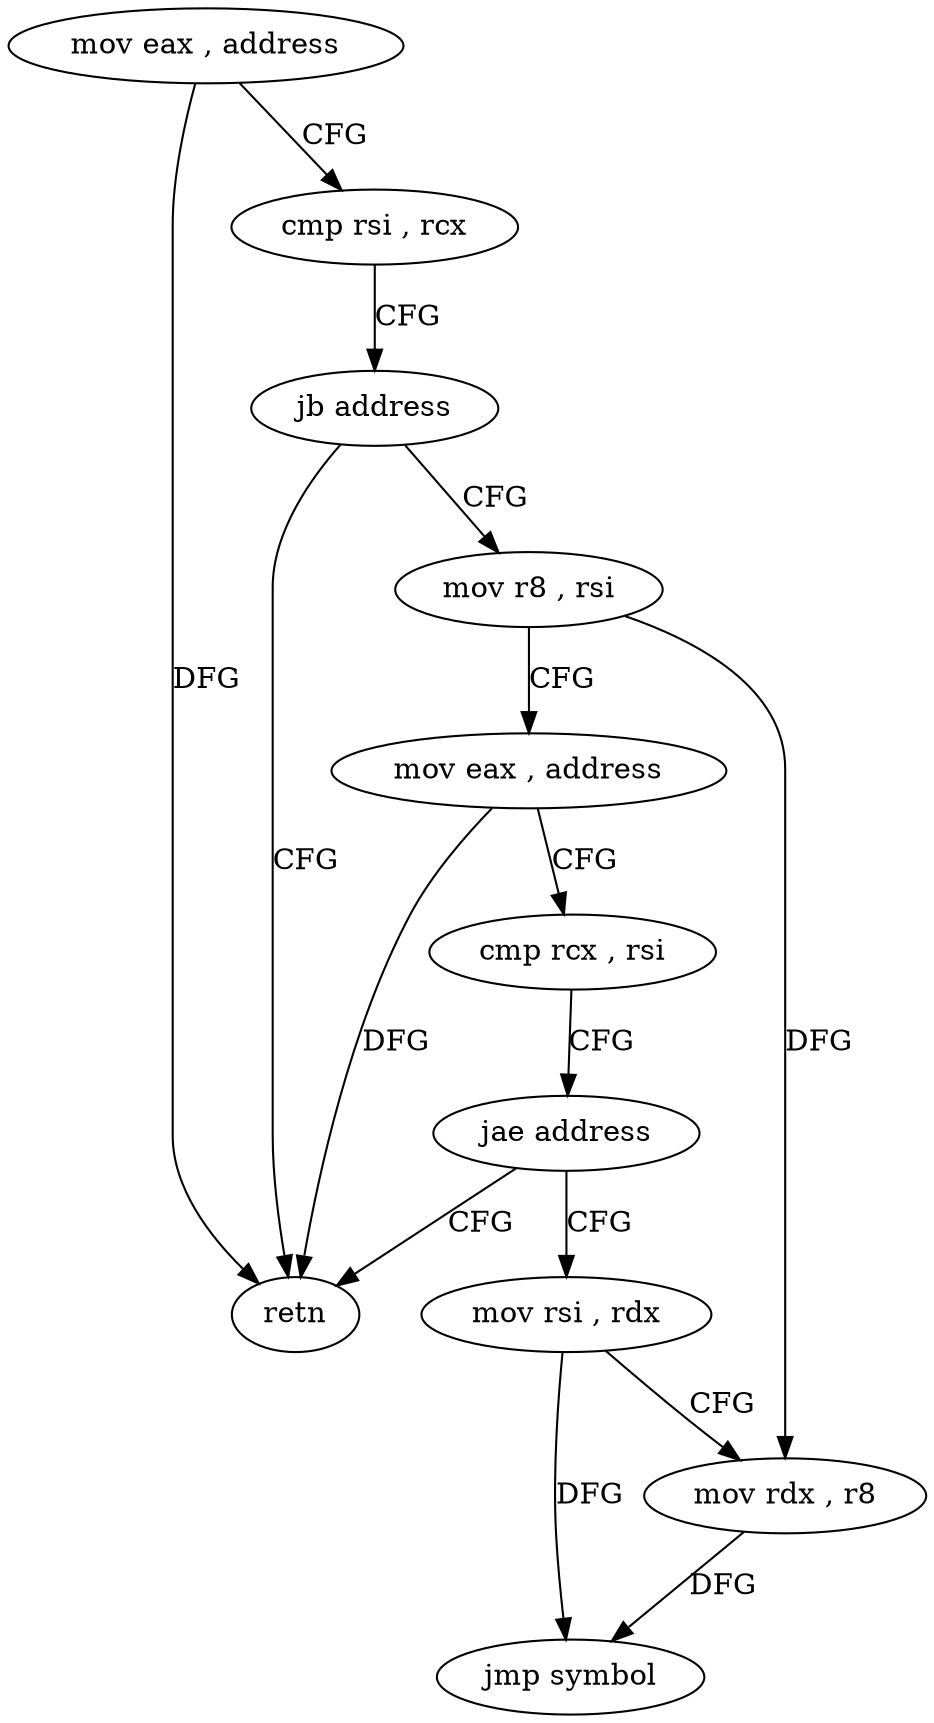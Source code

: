 digraph "func" {
"4206304" [label = "mov eax , address" ]
"4206309" [label = "cmp rsi , rcx" ]
"4206312" [label = "jb address" ]
"4206327" [label = "retn" ]
"4206314" [label = "mov r8 , rsi" ]
"4206317" [label = "mov eax , address" ]
"4206322" [label = "cmp rcx , rsi" ]
"4206325" [label = "jae address" ]
"4206328" [label = "mov rsi , rdx" ]
"4206331" [label = "mov rdx , r8" ]
"4206334" [label = "jmp symbol" ]
"4206304" -> "4206309" [ label = "CFG" ]
"4206304" -> "4206327" [ label = "DFG" ]
"4206309" -> "4206312" [ label = "CFG" ]
"4206312" -> "4206327" [ label = "CFG" ]
"4206312" -> "4206314" [ label = "CFG" ]
"4206314" -> "4206317" [ label = "CFG" ]
"4206314" -> "4206331" [ label = "DFG" ]
"4206317" -> "4206322" [ label = "CFG" ]
"4206317" -> "4206327" [ label = "DFG" ]
"4206322" -> "4206325" [ label = "CFG" ]
"4206325" -> "4206328" [ label = "CFG" ]
"4206325" -> "4206327" [ label = "CFG" ]
"4206328" -> "4206331" [ label = "CFG" ]
"4206328" -> "4206334" [ label = "DFG" ]
"4206331" -> "4206334" [ label = "DFG" ]
}
